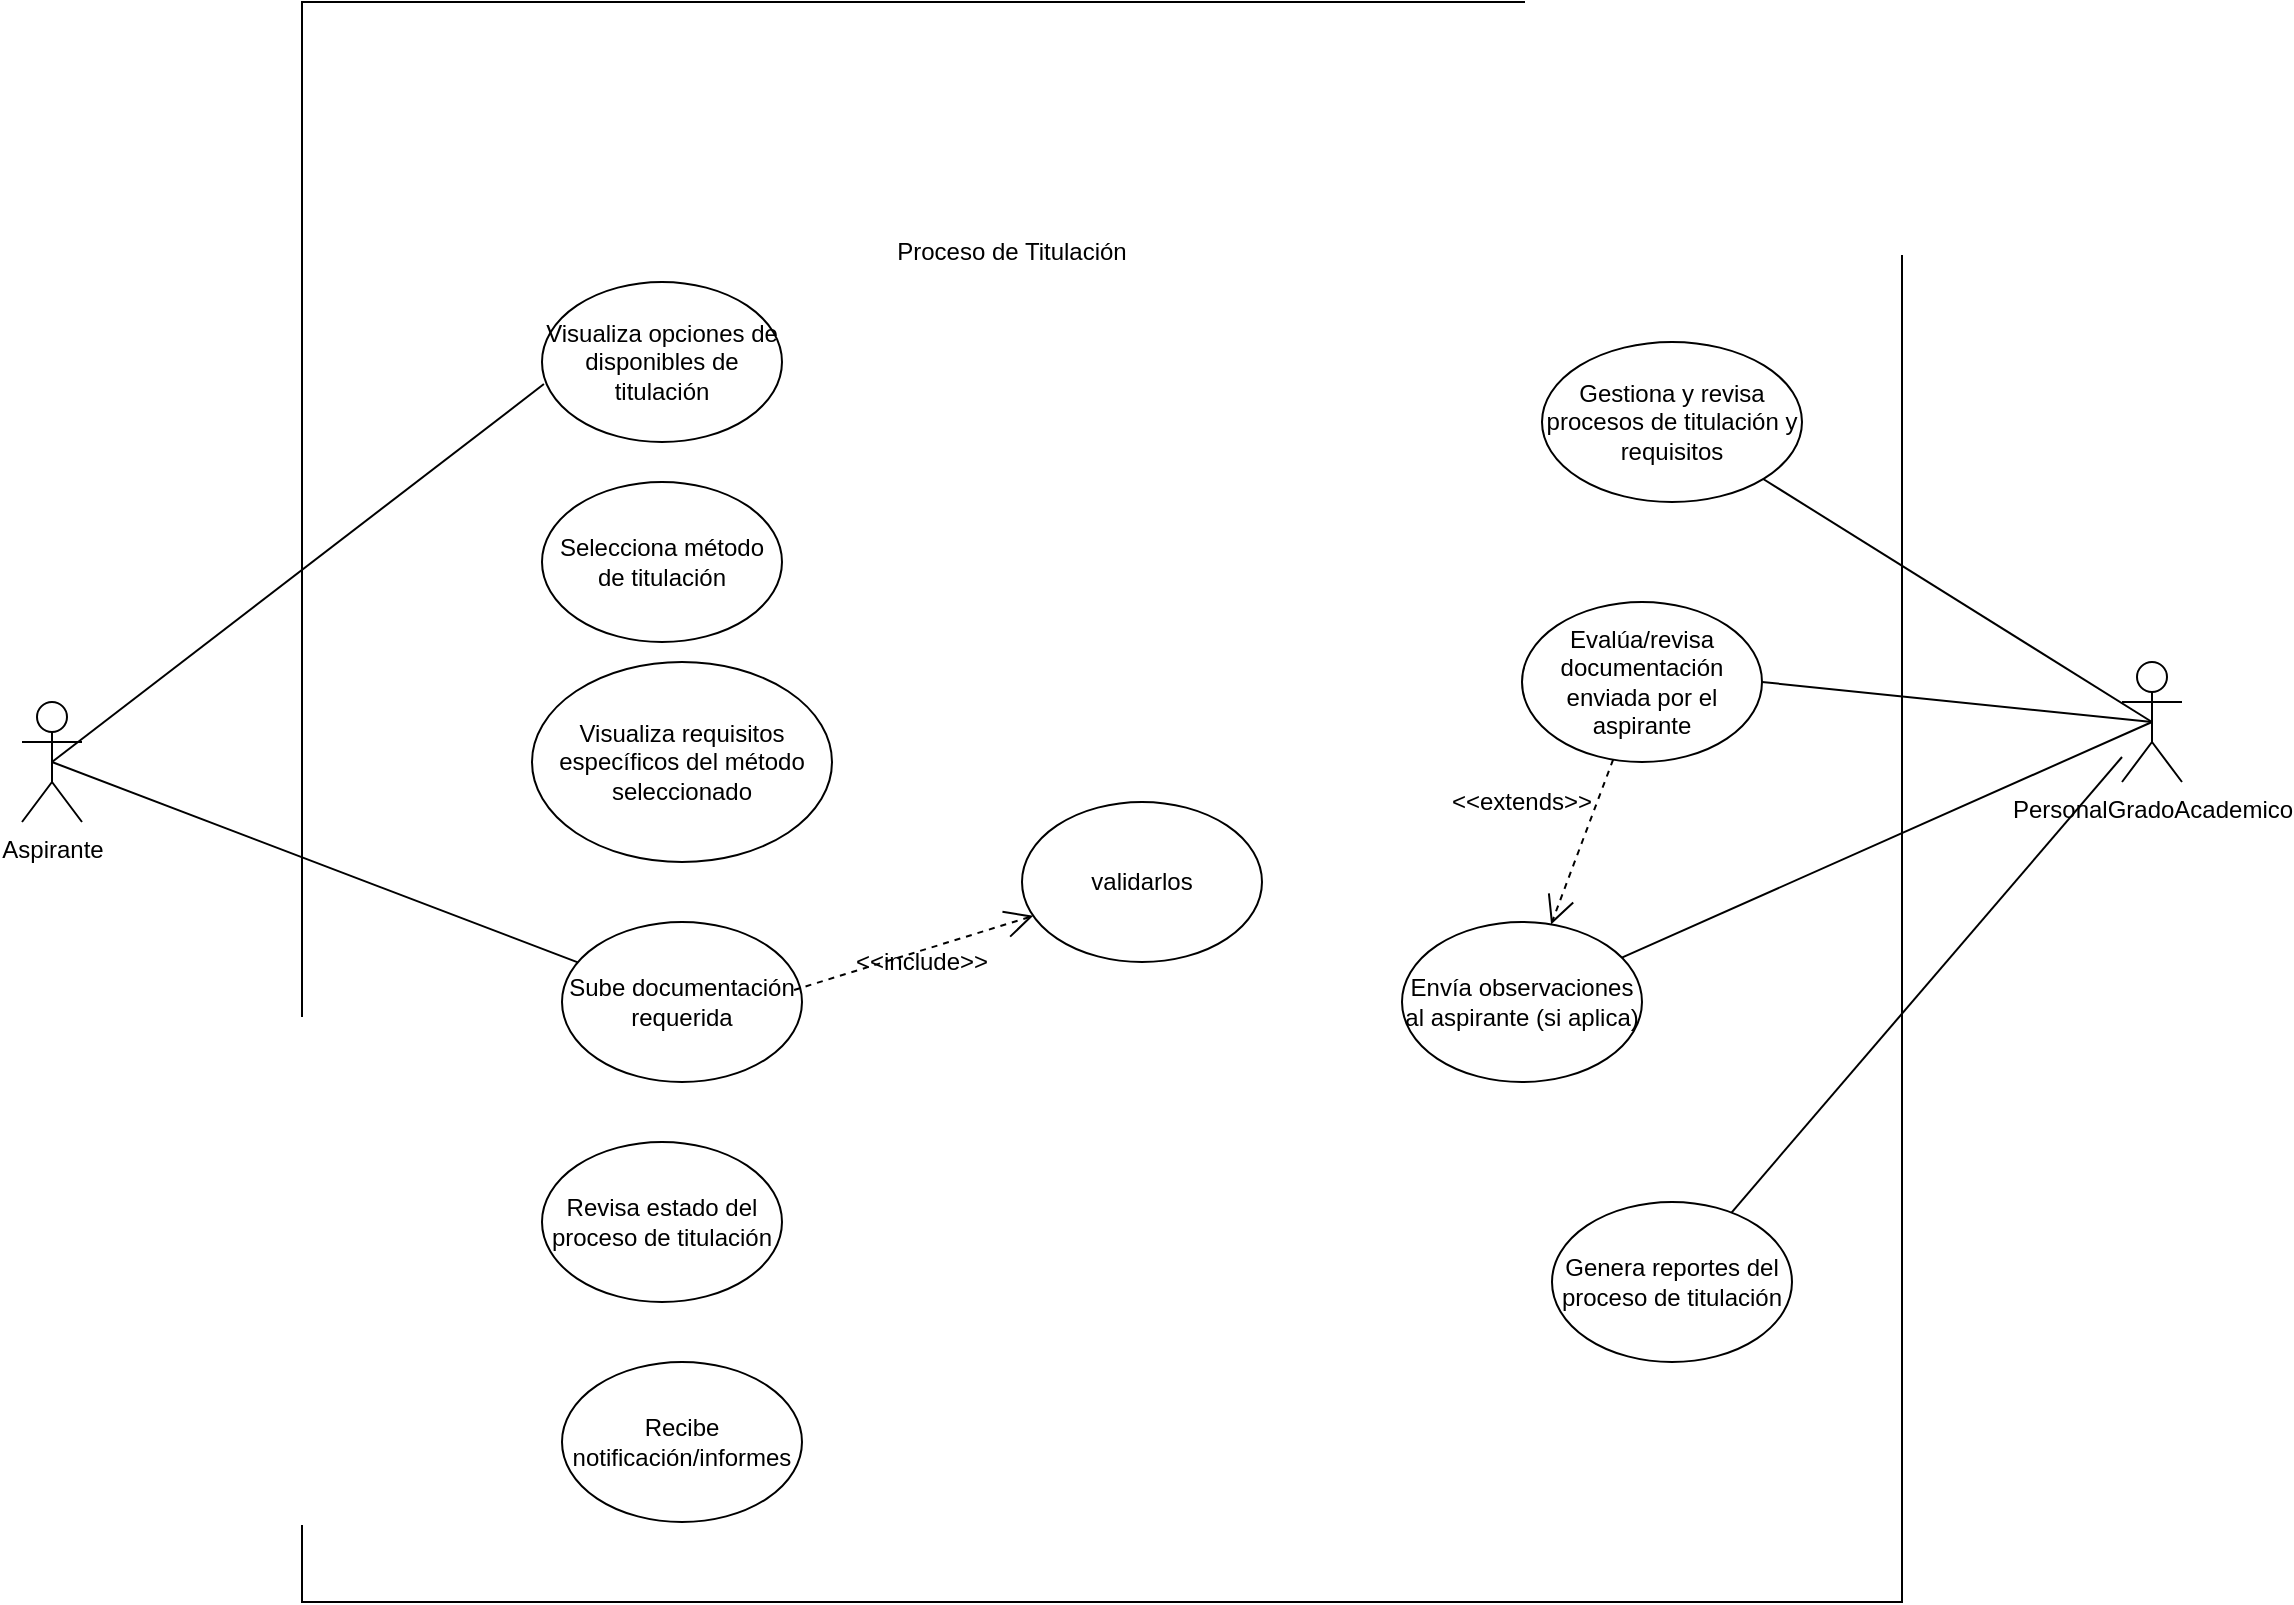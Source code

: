 <mxfile version="24.8.8">
  <diagram name="Página-1" id="6kvAzYXbWx3bvD8KSQS8">
    <mxGraphModel dx="1434" dy="774" grid="1" gridSize="10" guides="1" tooltips="1" connect="1" arrows="1" fold="1" page="1" pageScale="1" pageWidth="850" pageHeight="1100" math="0" shadow="0">
      <root>
        <mxCell id="0" />
        <mxCell id="1" parent="0" />
        <mxCell id="M-7weo6VbnsM46FDoeIf-1" value="Aspirante" style="shape=umlActor;verticalLabelPosition=bottom;verticalAlign=top;html=1;outlineConnect=0;" vertex="1" parent="1">
          <mxGeometry x="70" y="420" width="30" height="60" as="geometry" />
        </mxCell>
        <mxCell id="M-7weo6VbnsM46FDoeIf-2" value="PersonalGradoAcademico" style="shape=umlActor;verticalLabelPosition=bottom;verticalAlign=top;html=1;outlineConnect=0;" vertex="1" parent="1">
          <mxGeometry x="1120" y="400" width="30" height="60" as="geometry" />
        </mxCell>
        <mxCell id="M-7weo6VbnsM46FDoeIf-4" value="" style="whiteSpace=wrap;html=1;aspect=fixed;" vertex="1" parent="1">
          <mxGeometry x="210" y="70" width="800" height="800" as="geometry" />
        </mxCell>
        <mxCell id="M-7weo6VbnsM46FDoeIf-5" value="validarlos" style="ellipse;whiteSpace=wrap;html=1;" vertex="1" parent="1">
          <mxGeometry x="570" y="470" width="120" height="80" as="geometry" />
        </mxCell>
        <mxCell id="M-7weo6VbnsM46FDoeIf-7" value="Sube documentación requerida" style="ellipse;whiteSpace=wrap;html=1;" vertex="1" parent="1">
          <mxGeometry x="340" y="530" width="120" height="80" as="geometry" />
        </mxCell>
        <mxCell id="M-7weo6VbnsM46FDoeIf-9" value="Evalúa/revisa documentación enviada por el aspirante" style="ellipse;whiteSpace=wrap;html=1;" vertex="1" parent="1">
          <mxGeometry x="820" y="370" width="120" height="80" as="geometry" />
        </mxCell>
        <mxCell id="M-7weo6VbnsM46FDoeIf-11" value="Gestiona y revisa procesos de titulación y requisitos" style="ellipse;whiteSpace=wrap;html=1;" vertex="1" parent="1">
          <mxGeometry x="830" y="240" width="130" height="80" as="geometry" />
        </mxCell>
        <mxCell id="M-7weo6VbnsM46FDoeIf-14" value="Visualiza opciones de disponibles de titulación" style="ellipse;whiteSpace=wrap;html=1;" vertex="1" parent="1">
          <mxGeometry x="330" y="210" width="120" height="80" as="geometry" />
        </mxCell>
        <mxCell id="M-7weo6VbnsM46FDoeIf-15" value="Selecciona método de titulación" style="ellipse;whiteSpace=wrap;html=1;" vertex="1" parent="1">
          <mxGeometry x="330" y="310" width="120" height="80" as="geometry" />
        </mxCell>
        <mxCell id="M-7weo6VbnsM46FDoeIf-16" value="Visualiza requisitos específicos del método seleccionado" style="ellipse;whiteSpace=wrap;html=1;" vertex="1" parent="1">
          <mxGeometry x="325" y="400" width="150" height="100" as="geometry" />
        </mxCell>
        <mxCell id="M-7weo6VbnsM46FDoeIf-17" value="Revisa estado del proceso de titulación" style="ellipse;whiteSpace=wrap;html=1;" vertex="1" parent="1">
          <mxGeometry x="330" y="640" width="120" height="80" as="geometry" />
        </mxCell>
        <mxCell id="M-7weo6VbnsM46FDoeIf-18" value="Recibe notificación/informes" style="ellipse;whiteSpace=wrap;html=1;" vertex="1" parent="1">
          <mxGeometry x="340" y="750" width="120" height="80" as="geometry" />
        </mxCell>
        <mxCell id="M-7weo6VbnsM46FDoeIf-19" value="Envía observaciones al aspirante (si aplica)" style="ellipse;whiteSpace=wrap;html=1;" vertex="1" parent="1">
          <mxGeometry x="760" y="530" width="120" height="80" as="geometry" />
        </mxCell>
        <mxCell id="M-7weo6VbnsM46FDoeIf-20" value="Genera reportes del proceso de titulación" style="ellipse;whiteSpace=wrap;html=1;" vertex="1" parent="1">
          <mxGeometry x="835" y="670" width="120" height="80" as="geometry" />
        </mxCell>
        <mxCell id="M-7weo6VbnsM46FDoeIf-21" value="Proceso de Titulación" style="text;html=1;align=center;verticalAlign=middle;whiteSpace=wrap;rounded=0;" vertex="1" parent="1">
          <mxGeometry x="490" y="180" width="150" height="30" as="geometry" />
        </mxCell>
        <mxCell id="M-7weo6VbnsM46FDoeIf-22" value="" style="endArrow=none;html=1;rounded=0;entryX=0.5;entryY=0.5;entryDx=0;entryDy=0;entryPerimeter=0;exitX=0.008;exitY=0.638;exitDx=0;exitDy=0;exitPerimeter=0;" edge="1" parent="1" source="M-7weo6VbnsM46FDoeIf-14" target="M-7weo6VbnsM46FDoeIf-1">
          <mxGeometry width="50" height="50" relative="1" as="geometry">
            <mxPoint x="360" y="280.005" as="sourcePoint" />
            <mxPoint x="100" y="448.24" as="targetPoint" />
          </mxGeometry>
        </mxCell>
        <mxCell id="M-7weo6VbnsM46FDoeIf-25" value="" style="endArrow=open;endSize=12;dashed=1;html=1;rounded=0;exitX=0.967;exitY=0.425;exitDx=0;exitDy=0;exitPerimeter=0;" edge="1" parent="1" source="M-7weo6VbnsM46FDoeIf-7" target="M-7weo6VbnsM46FDoeIf-5">
          <mxGeometry width="160" relative="1" as="geometry">
            <mxPoint x="460" y="560" as="sourcePoint" />
            <mxPoint x="620" y="560" as="targetPoint" />
          </mxGeometry>
        </mxCell>
        <mxCell id="M-7weo6VbnsM46FDoeIf-26" value="&amp;lt;&amp;lt;include&amp;gt;&amp;gt;" style="text;html=1;align=center;verticalAlign=middle;whiteSpace=wrap;rounded=0;" vertex="1" parent="1">
          <mxGeometry x="490" y="535" width="60" height="30" as="geometry" />
        </mxCell>
        <mxCell id="M-7weo6VbnsM46FDoeIf-27" value="" style="endArrow=none;html=1;rounded=0;exitX=0.5;exitY=0.5;exitDx=0;exitDy=0;exitPerimeter=0;" edge="1" parent="1" source="M-7weo6VbnsM46FDoeIf-1" target="M-7weo6VbnsM46FDoeIf-7">
          <mxGeometry width="50" height="50" relative="1" as="geometry">
            <mxPoint x="590" y="520" as="sourcePoint" />
            <mxPoint x="640" y="470" as="targetPoint" />
          </mxGeometry>
        </mxCell>
        <mxCell id="M-7weo6VbnsM46FDoeIf-28" value="" style="endArrow=open;endSize=12;dashed=1;html=1;rounded=0;" edge="1" parent="1" source="M-7weo6VbnsM46FDoeIf-9" target="M-7weo6VbnsM46FDoeIf-19">
          <mxGeometry width="160" relative="1" as="geometry">
            <mxPoint x="540" y="500" as="sourcePoint" />
            <mxPoint x="700" y="500" as="targetPoint" />
          </mxGeometry>
        </mxCell>
        <mxCell id="M-7weo6VbnsM46FDoeIf-29" value="&amp;lt;&amp;lt;extends&amp;gt;&amp;gt;" style="text;html=1;align=center;verticalAlign=middle;whiteSpace=wrap;rounded=0;" vertex="1" parent="1">
          <mxGeometry x="790" y="455" width="60" height="30" as="geometry" />
        </mxCell>
        <mxCell id="M-7weo6VbnsM46FDoeIf-31" value="" style="endArrow=none;html=1;rounded=0;entryX=0.5;entryY=0.5;entryDx=0;entryDy=0;entryPerimeter=0;" edge="1" parent="1" source="M-7weo6VbnsM46FDoeIf-11" target="M-7weo6VbnsM46FDoeIf-2">
          <mxGeometry width="50" height="50" relative="1" as="geometry">
            <mxPoint x="590" y="520" as="sourcePoint" />
            <mxPoint x="640" y="470" as="targetPoint" />
          </mxGeometry>
        </mxCell>
        <mxCell id="M-7weo6VbnsM46FDoeIf-32" value="" style="endArrow=none;html=1;rounded=0;entryX=0.5;entryY=0.5;entryDx=0;entryDy=0;entryPerimeter=0;exitX=1;exitY=0.5;exitDx=0;exitDy=0;" edge="1" parent="1" source="M-7weo6VbnsM46FDoeIf-9" target="M-7weo6VbnsM46FDoeIf-2">
          <mxGeometry width="50" height="50" relative="1" as="geometry">
            <mxPoint x="590" y="460" as="sourcePoint" />
            <mxPoint x="640" y="410" as="targetPoint" />
          </mxGeometry>
        </mxCell>
        <mxCell id="M-7weo6VbnsM46FDoeIf-33" value="" style="endArrow=none;html=1;rounded=0;entryX=0.5;entryY=0.5;entryDx=0;entryDy=0;entryPerimeter=0;" edge="1" parent="1" source="M-7weo6VbnsM46FDoeIf-19" target="M-7weo6VbnsM46FDoeIf-2">
          <mxGeometry width="50" height="50" relative="1" as="geometry">
            <mxPoint x="590" y="460" as="sourcePoint" />
            <mxPoint x="640" y="410" as="targetPoint" />
          </mxGeometry>
        </mxCell>
        <mxCell id="M-7weo6VbnsM46FDoeIf-34" value="" style="endArrow=none;html=1;rounded=0;" edge="1" parent="1" source="M-7weo6VbnsM46FDoeIf-20" target="M-7weo6VbnsM46FDoeIf-2">
          <mxGeometry width="50" height="50" relative="1" as="geometry">
            <mxPoint x="590" y="460" as="sourcePoint" />
            <mxPoint x="640" y="410" as="targetPoint" />
          </mxGeometry>
        </mxCell>
      </root>
    </mxGraphModel>
  </diagram>
</mxfile>
